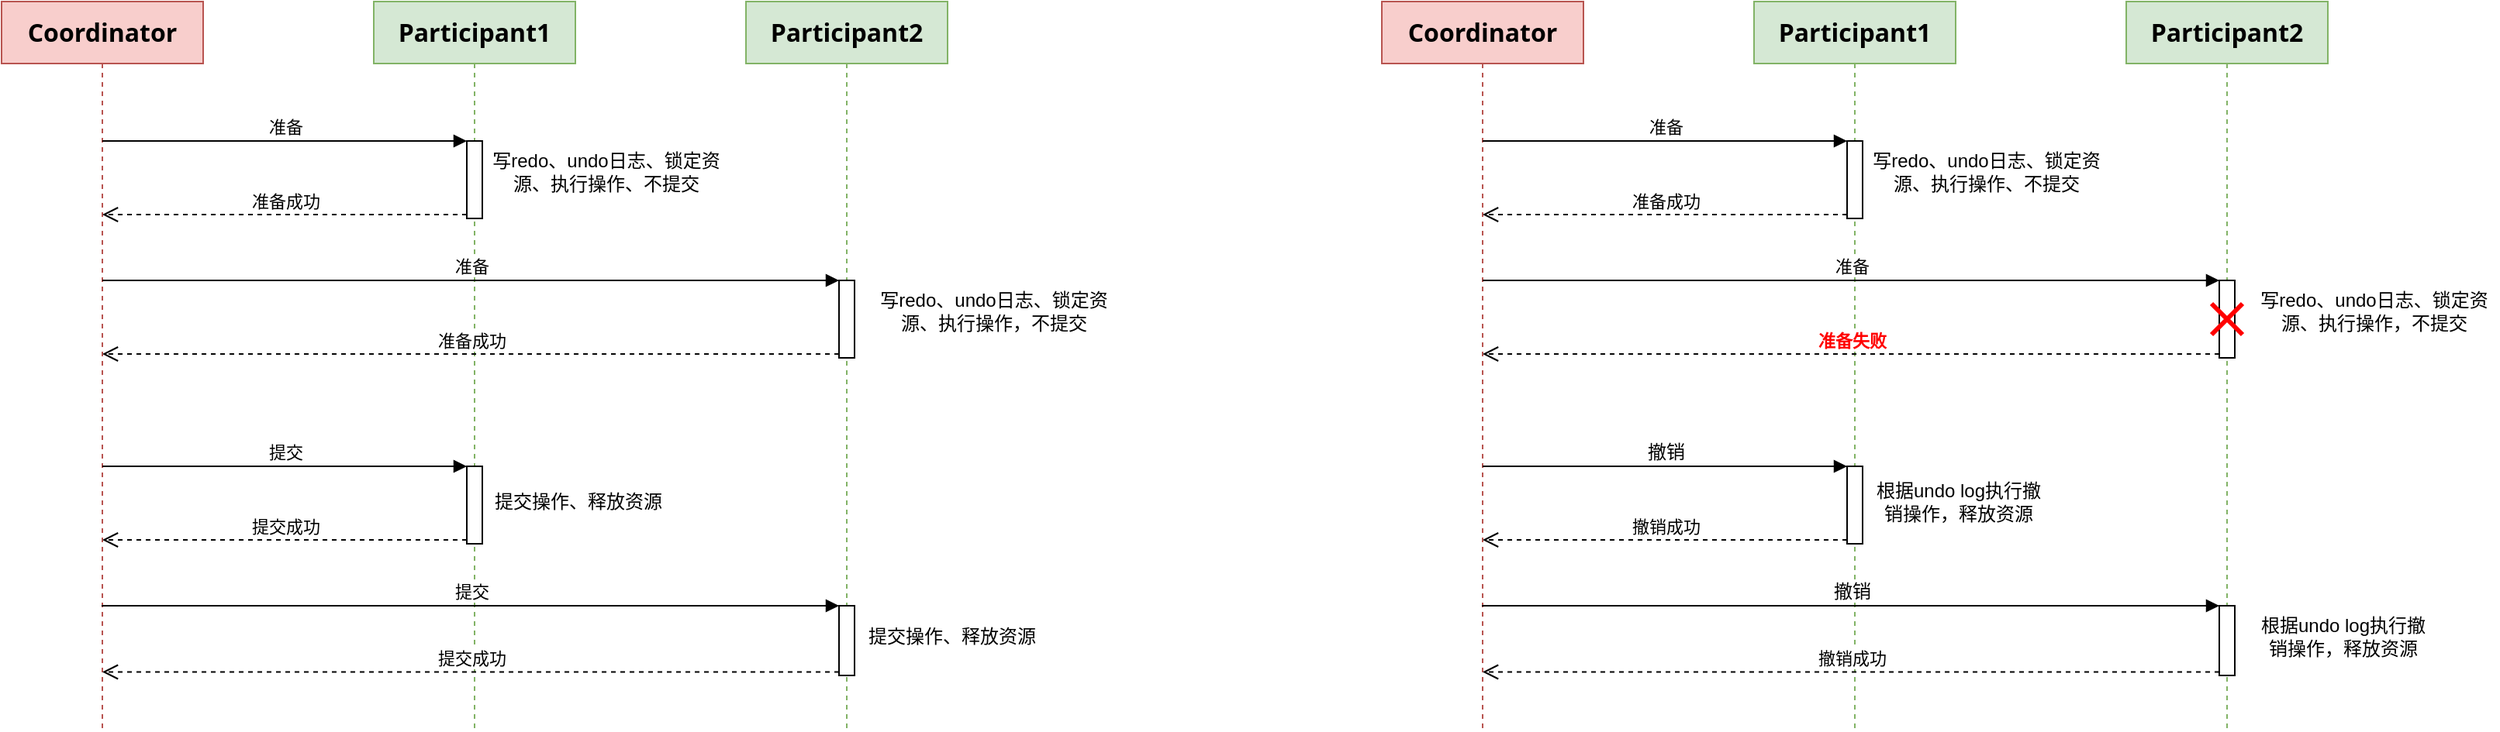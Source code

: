 <mxfile version="12.9.11" type="github">
  <diagram id="ItVh4f0J61LWQM_6799-" name="Page-1">
    <mxGraphModel dx="2026" dy="1085" grid="1" gridSize="10" guides="1" tooltips="1" connect="1" arrows="1" fold="1" page="1" pageScale="1" pageWidth="827" pageHeight="1169" math="0" shadow="0">
      <root>
        <mxCell id="0" />
        <mxCell id="1" parent="0" />
        <mxCell id="soa0CNPoC3bioCPJzMiO-1" value="&lt;strong style=&quot;box-sizing: border-box ; font-family: &amp;#34;open sans&amp;#34; , &amp;#34;clear sans&amp;#34; , &amp;#34;helvetica neue&amp;#34; , &amp;#34;helvetica&amp;#34; , &amp;#34;arial&amp;#34; , sans-serif ; font-size: 16px&quot;&gt;&lt;span class=&quot;md-plain&quot; style=&quot;box-sizing: border-box&quot;&gt;Coordinator&lt;/span&gt;&lt;/strong&gt;" style="shape=umlLifeline;perimeter=lifelinePerimeter;whiteSpace=wrap;html=1;container=1;collapsible=0;recursiveResize=0;outlineConnect=0;fillColor=#f8cecc;strokeColor=#b85450;" parent="1" vertex="1">
          <mxGeometry x="30" y="210" width="130" height="470" as="geometry" />
        </mxCell>
        <mxCell id="soa0CNPoC3bioCPJzMiO-7" value="&lt;strong style=&quot;box-sizing: border-box ; font-family: &amp;#34;open sans&amp;#34; , &amp;#34;clear sans&amp;#34; , &amp;#34;helvetica neue&amp;#34; , &amp;#34;helvetica&amp;#34; , &amp;#34;arial&amp;#34; , sans-serif ; font-size: 16px ; text-align: left&quot;&gt;&lt;span class=&quot;md-plain&quot; style=&quot;box-sizing: border-box&quot;&gt;Participant1&lt;/span&gt;&lt;/strong&gt;" style="shape=umlLifeline;perimeter=lifelinePerimeter;whiteSpace=wrap;html=1;container=1;collapsible=0;recursiveResize=0;outlineConnect=0;fillColor=#d5e8d4;strokeColor=#82b366;" parent="1" vertex="1">
          <mxGeometry x="270" y="210" width="130" height="470" as="geometry" />
        </mxCell>
        <mxCell id="soa0CNPoC3bioCPJzMiO-9" value="" style="html=1;points=[];perimeter=orthogonalPerimeter;" parent="soa0CNPoC3bioCPJzMiO-7" vertex="1">
          <mxGeometry x="60" y="90" width="10" height="50" as="geometry" />
        </mxCell>
        <mxCell id="soa0CNPoC3bioCPJzMiO-18" value="" style="html=1;points=[];perimeter=orthogonalPerimeter;" parent="soa0CNPoC3bioCPJzMiO-7" vertex="1">
          <mxGeometry x="60" y="300" width="10" height="50" as="geometry" />
        </mxCell>
        <mxCell id="soa0CNPoC3bioCPJzMiO-8" value="&lt;strong style=&quot;box-sizing: border-box ; font-family: &amp;#34;open sans&amp;#34; , &amp;#34;clear sans&amp;#34; , &amp;#34;helvetica neue&amp;#34; , &amp;#34;helvetica&amp;#34; , &amp;#34;arial&amp;#34; , sans-serif ; font-size: 16px ; text-align: left&quot;&gt;&lt;span class=&quot;md-plain&quot; style=&quot;box-sizing: border-box&quot;&gt;Participant2&lt;/span&gt;&lt;/strong&gt;" style="shape=umlLifeline;perimeter=lifelinePerimeter;whiteSpace=wrap;html=1;container=1;collapsible=0;recursiveResize=0;outlineConnect=0;fillColor=#d5e8d4;strokeColor=#82b366;" parent="1" vertex="1">
          <mxGeometry x="510" y="210" width="130" height="470" as="geometry" />
        </mxCell>
        <mxCell id="soa0CNPoC3bioCPJzMiO-13" value="" style="html=1;points=[];perimeter=orthogonalPerimeter;" parent="soa0CNPoC3bioCPJzMiO-8" vertex="1">
          <mxGeometry x="60" y="180" width="10" height="50" as="geometry" />
        </mxCell>
        <mxCell id="soa0CNPoC3bioCPJzMiO-22" value="" style="html=1;points=[];perimeter=orthogonalPerimeter;" parent="soa0CNPoC3bioCPJzMiO-8" vertex="1">
          <mxGeometry x="60" y="390" width="10" height="45" as="geometry" />
        </mxCell>
        <mxCell id="soa0CNPoC3bioCPJzMiO-10" value="准备" style="html=1;verticalAlign=bottom;endArrow=block;entryX=0;entryY=0;" parent="1" source="soa0CNPoC3bioCPJzMiO-1" target="soa0CNPoC3bioCPJzMiO-9" edge="1">
          <mxGeometry relative="1" as="geometry">
            <mxPoint x="240" y="300" as="sourcePoint" />
          </mxGeometry>
        </mxCell>
        <mxCell id="soa0CNPoC3bioCPJzMiO-11" value="准备成功" style="html=1;verticalAlign=bottom;endArrow=open;dashed=1;endSize=8;exitX=0;exitY=0.95;" parent="1" source="soa0CNPoC3bioCPJzMiO-9" target="soa0CNPoC3bioCPJzMiO-1" edge="1">
          <mxGeometry relative="1" as="geometry">
            <mxPoint x="240" y="376" as="targetPoint" />
          </mxGeometry>
        </mxCell>
        <mxCell id="soa0CNPoC3bioCPJzMiO-12" value="写redo、undo日志、锁定资源、执行操作、不提交" style="text;html=1;strokeColor=none;fillColor=none;align=center;verticalAlign=middle;whiteSpace=wrap;rounded=0;" parent="1" vertex="1">
          <mxGeometry x="340" y="310" width="160" height="20" as="geometry" />
        </mxCell>
        <mxCell id="soa0CNPoC3bioCPJzMiO-14" value="准备" style="html=1;verticalAlign=bottom;endArrow=block;entryX=0;entryY=0;" parent="1" source="soa0CNPoC3bioCPJzMiO-1" target="soa0CNPoC3bioCPJzMiO-13" edge="1">
          <mxGeometry relative="1" as="geometry">
            <mxPoint x="500" y="380" as="sourcePoint" />
          </mxGeometry>
        </mxCell>
        <mxCell id="soa0CNPoC3bioCPJzMiO-15" value="准备成功" style="html=1;verticalAlign=bottom;endArrow=open;dashed=1;endSize=8;exitX=0;exitY=0.95;" parent="1" source="soa0CNPoC3bioCPJzMiO-13" target="soa0CNPoC3bioCPJzMiO-1" edge="1">
          <mxGeometry relative="1" as="geometry">
            <mxPoint x="500" y="456" as="targetPoint" />
          </mxGeometry>
        </mxCell>
        <mxCell id="soa0CNPoC3bioCPJzMiO-16" value="写redo、undo日志、锁定资源、执行操作，不提交" style="text;html=1;strokeColor=none;fillColor=none;align=center;verticalAlign=middle;whiteSpace=wrap;rounded=0;" parent="1" vertex="1">
          <mxGeometry x="590" y="400" width="160" height="20" as="geometry" />
        </mxCell>
        <mxCell id="soa0CNPoC3bioCPJzMiO-19" value="提交" style="html=1;verticalAlign=bottom;endArrow=block;entryX=0;entryY=0;" parent="1" source="soa0CNPoC3bioCPJzMiO-1" target="soa0CNPoC3bioCPJzMiO-18" edge="1">
          <mxGeometry relative="1" as="geometry">
            <mxPoint x="260" y="505" as="sourcePoint" />
          </mxGeometry>
        </mxCell>
        <mxCell id="soa0CNPoC3bioCPJzMiO-20" value="提交成功" style="html=1;verticalAlign=bottom;endArrow=open;dashed=1;endSize=8;exitX=0;exitY=0.95;" parent="1" source="soa0CNPoC3bioCPJzMiO-18" target="soa0CNPoC3bioCPJzMiO-1" edge="1">
          <mxGeometry relative="1" as="geometry">
            <mxPoint x="260" y="581" as="targetPoint" />
          </mxGeometry>
        </mxCell>
        <mxCell id="soa0CNPoC3bioCPJzMiO-21" value="提交操作、释放资源" style="text;html=1;strokeColor=none;fillColor=none;align=center;verticalAlign=middle;whiteSpace=wrap;rounded=0;" parent="1" vertex="1">
          <mxGeometry x="342" y="523" width="120" height="20" as="geometry" />
        </mxCell>
        <mxCell id="soa0CNPoC3bioCPJzMiO-23" value="提交" style="html=1;verticalAlign=bottom;endArrow=block;entryX=0;entryY=0;" parent="1" target="soa0CNPoC3bioCPJzMiO-22" edge="1">
          <mxGeometry relative="1" as="geometry">
            <mxPoint x="94.5" y="600" as="sourcePoint" />
          </mxGeometry>
        </mxCell>
        <mxCell id="soa0CNPoC3bioCPJzMiO-24" value="提交成功" style="html=1;verticalAlign=bottom;endArrow=open;dashed=1;endSize=8;exitX=0;exitY=0.95;" parent="1" source="soa0CNPoC3bioCPJzMiO-22" target="soa0CNPoC3bioCPJzMiO-1" edge="1">
          <mxGeometry relative="1" as="geometry">
            <mxPoint x="500" y="676" as="targetPoint" />
          </mxGeometry>
        </mxCell>
        <mxCell id="soa0CNPoC3bioCPJzMiO-25" value="提交操作、释放资源" style="text;html=1;strokeColor=none;fillColor=none;align=center;verticalAlign=middle;whiteSpace=wrap;rounded=0;" parent="1" vertex="1">
          <mxGeometry x="583" y="610" width="120" height="20" as="geometry" />
        </mxCell>
        <mxCell id="soa0CNPoC3bioCPJzMiO-26" value="&lt;strong style=&quot;box-sizing: border-box ; font-family: &amp;#34;open sans&amp;#34; , &amp;#34;clear sans&amp;#34; , &amp;#34;helvetica neue&amp;#34; , &amp;#34;helvetica&amp;#34; , &amp;#34;arial&amp;#34; , sans-serif ; font-size: 16px&quot;&gt;&lt;span class=&quot;md-plain&quot; style=&quot;box-sizing: border-box&quot;&gt;Coordinator&lt;/span&gt;&lt;/strong&gt;" style="shape=umlLifeline;perimeter=lifelinePerimeter;whiteSpace=wrap;html=1;container=1;collapsible=0;recursiveResize=0;outlineConnect=0;fillColor=#f8cecc;strokeColor=#b85450;" parent="1" vertex="1">
          <mxGeometry x="920" y="210" width="130" height="470" as="geometry" />
        </mxCell>
        <mxCell id="soa0CNPoC3bioCPJzMiO-27" value="&lt;strong style=&quot;box-sizing: border-box ; font-family: &amp;#34;open sans&amp;#34; , &amp;#34;clear sans&amp;#34; , &amp;#34;helvetica neue&amp;#34; , &amp;#34;helvetica&amp;#34; , &amp;#34;arial&amp;#34; , sans-serif ; font-size: 16px ; text-align: left&quot;&gt;&lt;span class=&quot;md-plain&quot; style=&quot;box-sizing: border-box&quot;&gt;Participant1&lt;/span&gt;&lt;/strong&gt;" style="shape=umlLifeline;perimeter=lifelinePerimeter;whiteSpace=wrap;html=1;container=1;collapsible=0;recursiveResize=0;outlineConnect=0;fillColor=#d5e8d4;strokeColor=#82b366;" parent="1" vertex="1">
          <mxGeometry x="1160" y="210" width="130" height="470" as="geometry" />
        </mxCell>
        <mxCell id="soa0CNPoC3bioCPJzMiO-28" value="" style="html=1;points=[];perimeter=orthogonalPerimeter;" parent="soa0CNPoC3bioCPJzMiO-27" vertex="1">
          <mxGeometry x="60" y="90" width="10" height="50" as="geometry" />
        </mxCell>
        <mxCell id="soa0CNPoC3bioCPJzMiO-29" value="" style="html=1;points=[];perimeter=orthogonalPerimeter;" parent="soa0CNPoC3bioCPJzMiO-27" vertex="1">
          <mxGeometry x="60" y="300" width="10" height="50" as="geometry" />
        </mxCell>
        <mxCell id="soa0CNPoC3bioCPJzMiO-30" value="&lt;strong style=&quot;box-sizing: border-box ; font-family: &amp;#34;open sans&amp;#34; , &amp;#34;clear sans&amp;#34; , &amp;#34;helvetica neue&amp;#34; , &amp;#34;helvetica&amp;#34; , &amp;#34;arial&amp;#34; , sans-serif ; font-size: 16px ; text-align: left&quot;&gt;&lt;span class=&quot;md-plain&quot; style=&quot;box-sizing: border-box&quot;&gt;Participant2&lt;/span&gt;&lt;/strong&gt;" style="shape=umlLifeline;perimeter=lifelinePerimeter;whiteSpace=wrap;html=1;container=1;collapsible=0;recursiveResize=0;outlineConnect=0;fillColor=#d5e8d4;strokeColor=#82b366;" parent="1" vertex="1">
          <mxGeometry x="1400" y="210" width="130" height="470" as="geometry" />
        </mxCell>
        <mxCell id="soa0CNPoC3bioCPJzMiO-31" value="" style="html=1;points=[];perimeter=orthogonalPerimeter;" parent="soa0CNPoC3bioCPJzMiO-30" vertex="1">
          <mxGeometry x="60" y="180" width="10" height="50" as="geometry" />
        </mxCell>
        <mxCell id="soa0CNPoC3bioCPJzMiO-32" value="" style="html=1;points=[];perimeter=orthogonalPerimeter;" parent="soa0CNPoC3bioCPJzMiO-30" vertex="1">
          <mxGeometry x="60" y="390" width="10" height="45" as="geometry" />
        </mxCell>
        <mxCell id="soa0CNPoC3bioCPJzMiO-47" value="" style="shape=umlDestroy;whiteSpace=wrap;html=1;strokeWidth=3;strokeColor=#FF0000;" parent="soa0CNPoC3bioCPJzMiO-30" vertex="1">
          <mxGeometry x="55" y="195" width="20" height="20" as="geometry" />
        </mxCell>
        <mxCell id="soa0CNPoC3bioCPJzMiO-33" value="准备" style="html=1;verticalAlign=bottom;endArrow=block;entryX=0;entryY=0;" parent="1" source="soa0CNPoC3bioCPJzMiO-26" target="soa0CNPoC3bioCPJzMiO-28" edge="1">
          <mxGeometry relative="1" as="geometry">
            <mxPoint x="1130" y="300" as="sourcePoint" />
          </mxGeometry>
        </mxCell>
        <mxCell id="soa0CNPoC3bioCPJzMiO-34" value="准备成功" style="html=1;verticalAlign=bottom;endArrow=open;dashed=1;endSize=8;exitX=0;exitY=0.95;" parent="1" source="soa0CNPoC3bioCPJzMiO-28" target="soa0CNPoC3bioCPJzMiO-26" edge="1">
          <mxGeometry relative="1" as="geometry">
            <mxPoint x="1130" y="376" as="targetPoint" />
          </mxGeometry>
        </mxCell>
        <mxCell id="soa0CNPoC3bioCPJzMiO-35" value="写redo、undo日志、锁定资源、执行操作、不提交" style="text;html=1;strokeColor=none;fillColor=none;align=center;verticalAlign=middle;whiteSpace=wrap;rounded=0;" parent="1" vertex="1">
          <mxGeometry x="1230" y="310" width="160" height="20" as="geometry" />
        </mxCell>
        <mxCell id="soa0CNPoC3bioCPJzMiO-36" value="准备" style="html=1;verticalAlign=bottom;endArrow=block;entryX=0;entryY=0;" parent="1" source="soa0CNPoC3bioCPJzMiO-26" target="soa0CNPoC3bioCPJzMiO-31" edge="1">
          <mxGeometry relative="1" as="geometry">
            <mxPoint x="1390" y="380" as="sourcePoint" />
          </mxGeometry>
        </mxCell>
        <mxCell id="soa0CNPoC3bioCPJzMiO-37" value="&lt;font color=&quot;#ff0000&quot;&gt;&lt;b&gt;准备失败&lt;/b&gt;&lt;/font&gt;" style="html=1;verticalAlign=bottom;endArrow=open;dashed=1;endSize=8;exitX=0;exitY=0.95;" parent="1" source="soa0CNPoC3bioCPJzMiO-31" target="soa0CNPoC3bioCPJzMiO-26" edge="1">
          <mxGeometry relative="1" as="geometry">
            <mxPoint x="1390" y="456" as="targetPoint" />
          </mxGeometry>
        </mxCell>
        <mxCell id="soa0CNPoC3bioCPJzMiO-38" value="写redo、undo日志、锁定资源、执行操作，不提交" style="text;html=1;strokeColor=none;fillColor=none;align=center;verticalAlign=middle;whiteSpace=wrap;rounded=0;" parent="1" vertex="1">
          <mxGeometry x="1480" y="400" width="160" height="20" as="geometry" />
        </mxCell>
        <mxCell id="soa0CNPoC3bioCPJzMiO-39" value="&lt;span style=&quot;font-family: sans-serif ; text-align: left&quot;&gt;&lt;font style=&quot;font-size: 12px&quot;&gt;撤销&lt;/font&gt;&lt;/span&gt;" style="html=1;verticalAlign=bottom;endArrow=block;entryX=0;entryY=0;" parent="1" source="soa0CNPoC3bioCPJzMiO-26" target="soa0CNPoC3bioCPJzMiO-29" edge="1">
          <mxGeometry relative="1" as="geometry">
            <mxPoint x="1150" y="505" as="sourcePoint" />
          </mxGeometry>
        </mxCell>
        <mxCell id="soa0CNPoC3bioCPJzMiO-40" value="撤销成功" style="html=1;verticalAlign=bottom;endArrow=open;dashed=1;endSize=8;exitX=0;exitY=0.95;" parent="1" source="soa0CNPoC3bioCPJzMiO-29" target="soa0CNPoC3bioCPJzMiO-26" edge="1">
          <mxGeometry relative="1" as="geometry">
            <mxPoint x="1150" y="581" as="targetPoint" />
          </mxGeometry>
        </mxCell>
        <mxCell id="soa0CNPoC3bioCPJzMiO-41" value="根据undo log执行撤销操作，释放资源" style="text;html=1;strokeColor=none;fillColor=none;align=center;verticalAlign=middle;whiteSpace=wrap;rounded=0;" parent="1" vertex="1">
          <mxGeometry x="1232" y="523" width="120" height="20" as="geometry" />
        </mxCell>
        <mxCell id="soa0CNPoC3bioCPJzMiO-42" value="&lt;span style=&quot;font-family: sans-serif ; font-size: 12px ; text-align: left&quot;&gt;撤销&lt;/span&gt;" style="html=1;verticalAlign=bottom;endArrow=block;entryX=0;entryY=0;" parent="1" target="soa0CNPoC3bioCPJzMiO-32" edge="1">
          <mxGeometry relative="1" as="geometry">
            <mxPoint x="984.5" y="600" as="sourcePoint" />
          </mxGeometry>
        </mxCell>
        <mxCell id="soa0CNPoC3bioCPJzMiO-43" value="撤销成功" style="html=1;verticalAlign=bottom;endArrow=open;dashed=1;endSize=8;exitX=0;exitY=0.95;" parent="1" source="soa0CNPoC3bioCPJzMiO-32" target="soa0CNPoC3bioCPJzMiO-26" edge="1">
          <mxGeometry relative="1" as="geometry">
            <mxPoint x="1390" y="676" as="targetPoint" />
          </mxGeometry>
        </mxCell>
        <mxCell id="BWfN3rafUz5-IUtCyvxJ-2" value="根据undo log执行撤销操作，释放资源" style="text;html=1;strokeColor=none;fillColor=none;align=center;verticalAlign=middle;whiteSpace=wrap;rounded=0;" vertex="1" parent="1">
          <mxGeometry x="1480" y="610" width="120" height="20" as="geometry" />
        </mxCell>
      </root>
    </mxGraphModel>
  </diagram>
</mxfile>
